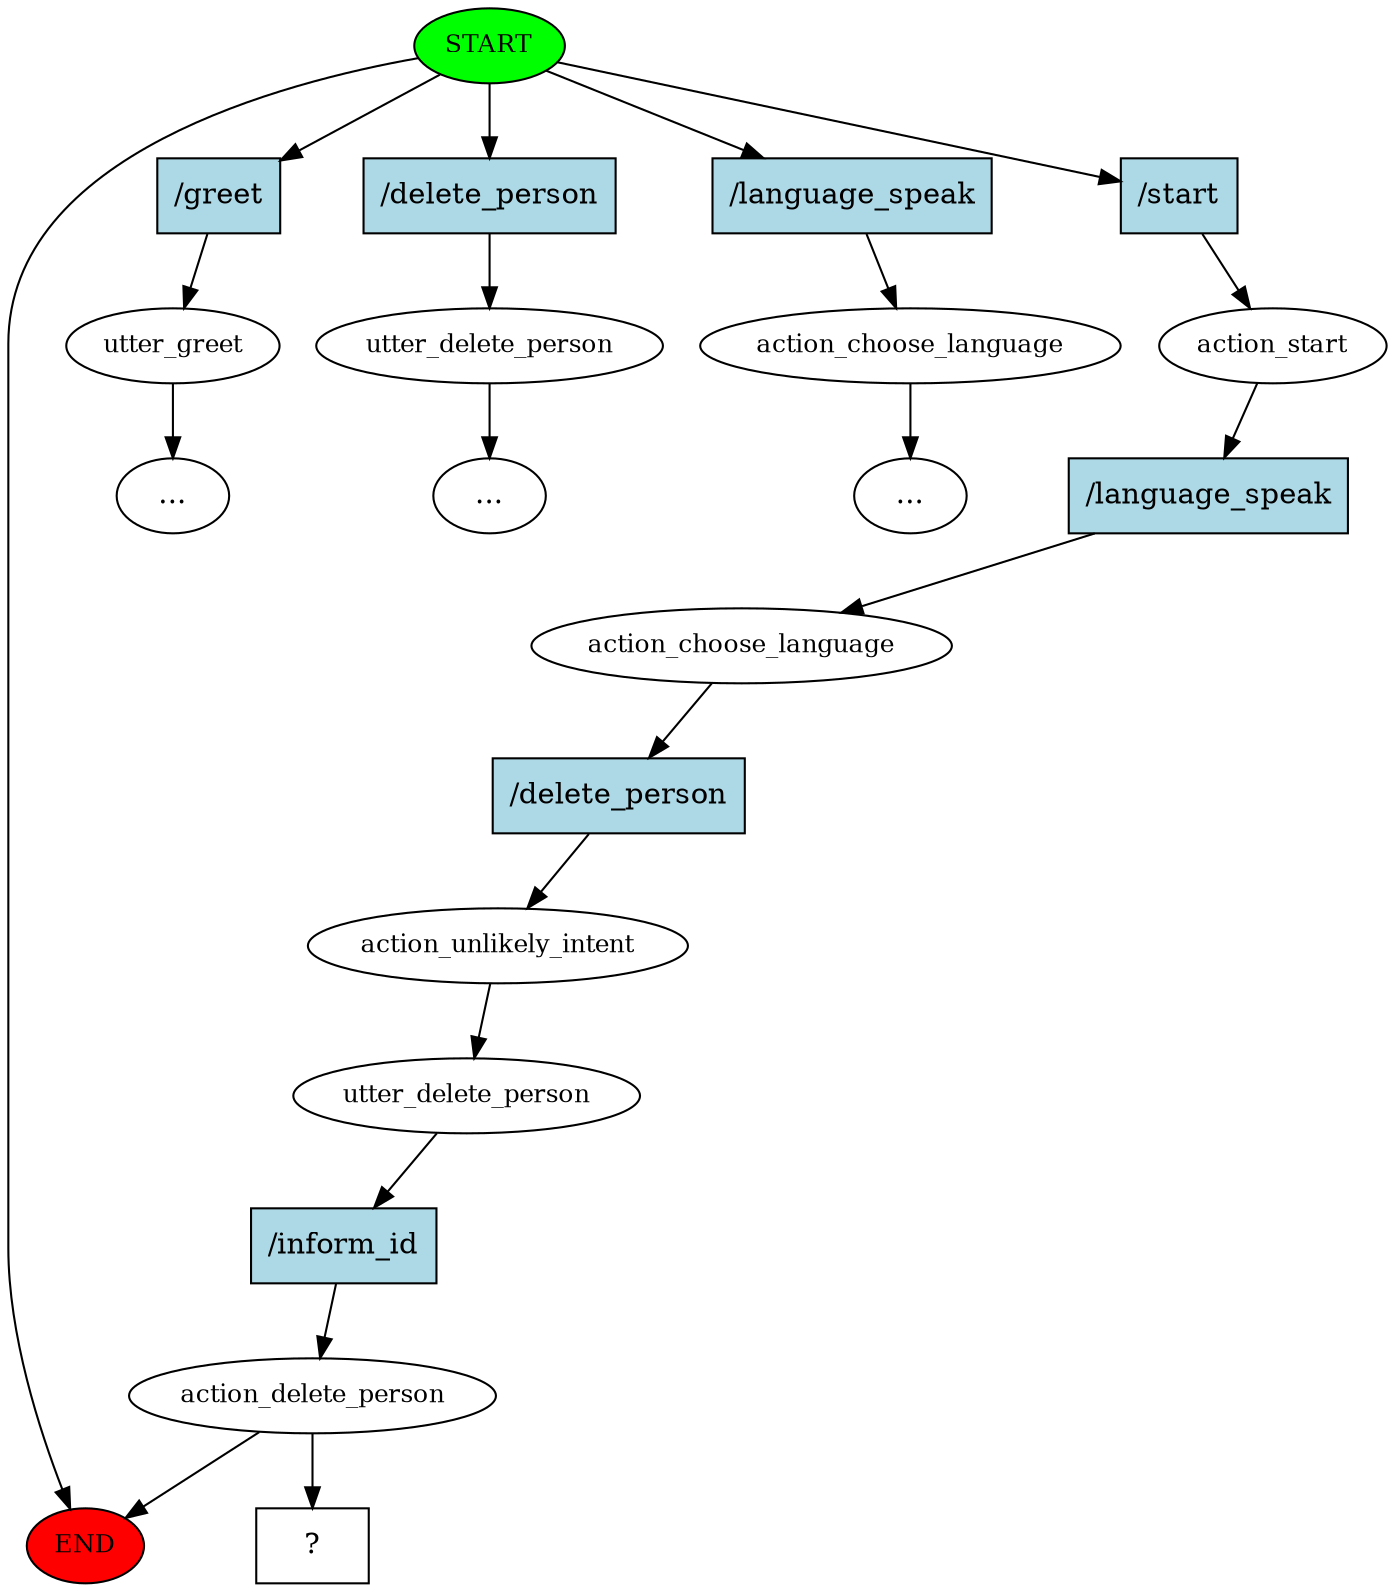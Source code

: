 digraph  {
0 [class="start active", fillcolor=green, fontsize=12, label=START, style=filled];
"-1" [class=end, fillcolor=red, fontsize=12, label=END, style=filled];
1 [class="", fontsize=12, label=utter_greet];
6 [class="", fontsize=12, label=utter_delete_person];
"-8" [class=ellipsis, label="..."];
"-14" [class=ellipsis, label="..."];
13 [class="", fontsize=12, label=action_choose_language];
"-15" [class=ellipsis, label="..."];
14 [class=active, fontsize=12, label=action_start];
15 [class=active, fontsize=12, label=action_choose_language];
16 [class=active, fontsize=12, label=action_unlikely_intent];
17 [class=active, fontsize=12, label=utter_delete_person];
18 [class=active, fontsize=12, label=action_delete_person];
49 [class="intent dashed active", label="  ?  ", shape=rect];
50 [class=intent, fillcolor=lightblue, label="/greet", shape=rect, style=filled];
51 [class=intent, fillcolor=lightblue, label="/delete_person", shape=rect, style=filled];
52 [class=intent, fillcolor=lightblue, label="/language_speak", shape=rect, style=filled];
53 [class="intent active", fillcolor=lightblue, label="/start", shape=rect, style=filled];
54 [class="intent active", fillcolor=lightblue, label="/language_speak", shape=rect, style=filled];
55 [class="intent active", fillcolor=lightblue, label="/delete_person", shape=rect, style=filled];
56 [class="intent active", fillcolor=lightblue, label="/inform_id", shape=rect, style=filled];
0 -> "-1"  [class="", key=NONE, label=""];
0 -> 50  [class="", key=0];
0 -> 51  [class="", key=0];
0 -> 52  [class="", key=0];
0 -> 53  [class=active, key=0];
1 -> "-14"  [class="", key=NONE, label=""];
6 -> "-8"  [class="", key=NONE, label=""];
13 -> "-15"  [class="", key=NONE, label=""];
14 -> 54  [class=active, key=0];
15 -> 55  [class=active, key=0];
16 -> 17  [class=active, key=NONE, label=""];
17 -> 56  [class=active, key=0];
18 -> "-1"  [class="", key=NONE, label=""];
18 -> 49  [class=active, key=NONE, label=""];
50 -> 1  [class="", key=0];
51 -> 6  [class="", key=0];
52 -> 13  [class="", key=0];
53 -> 14  [class=active, key=0];
54 -> 15  [class=active, key=0];
55 -> 16  [class=active, key=0];
56 -> 18  [class=active, key=0];
}
